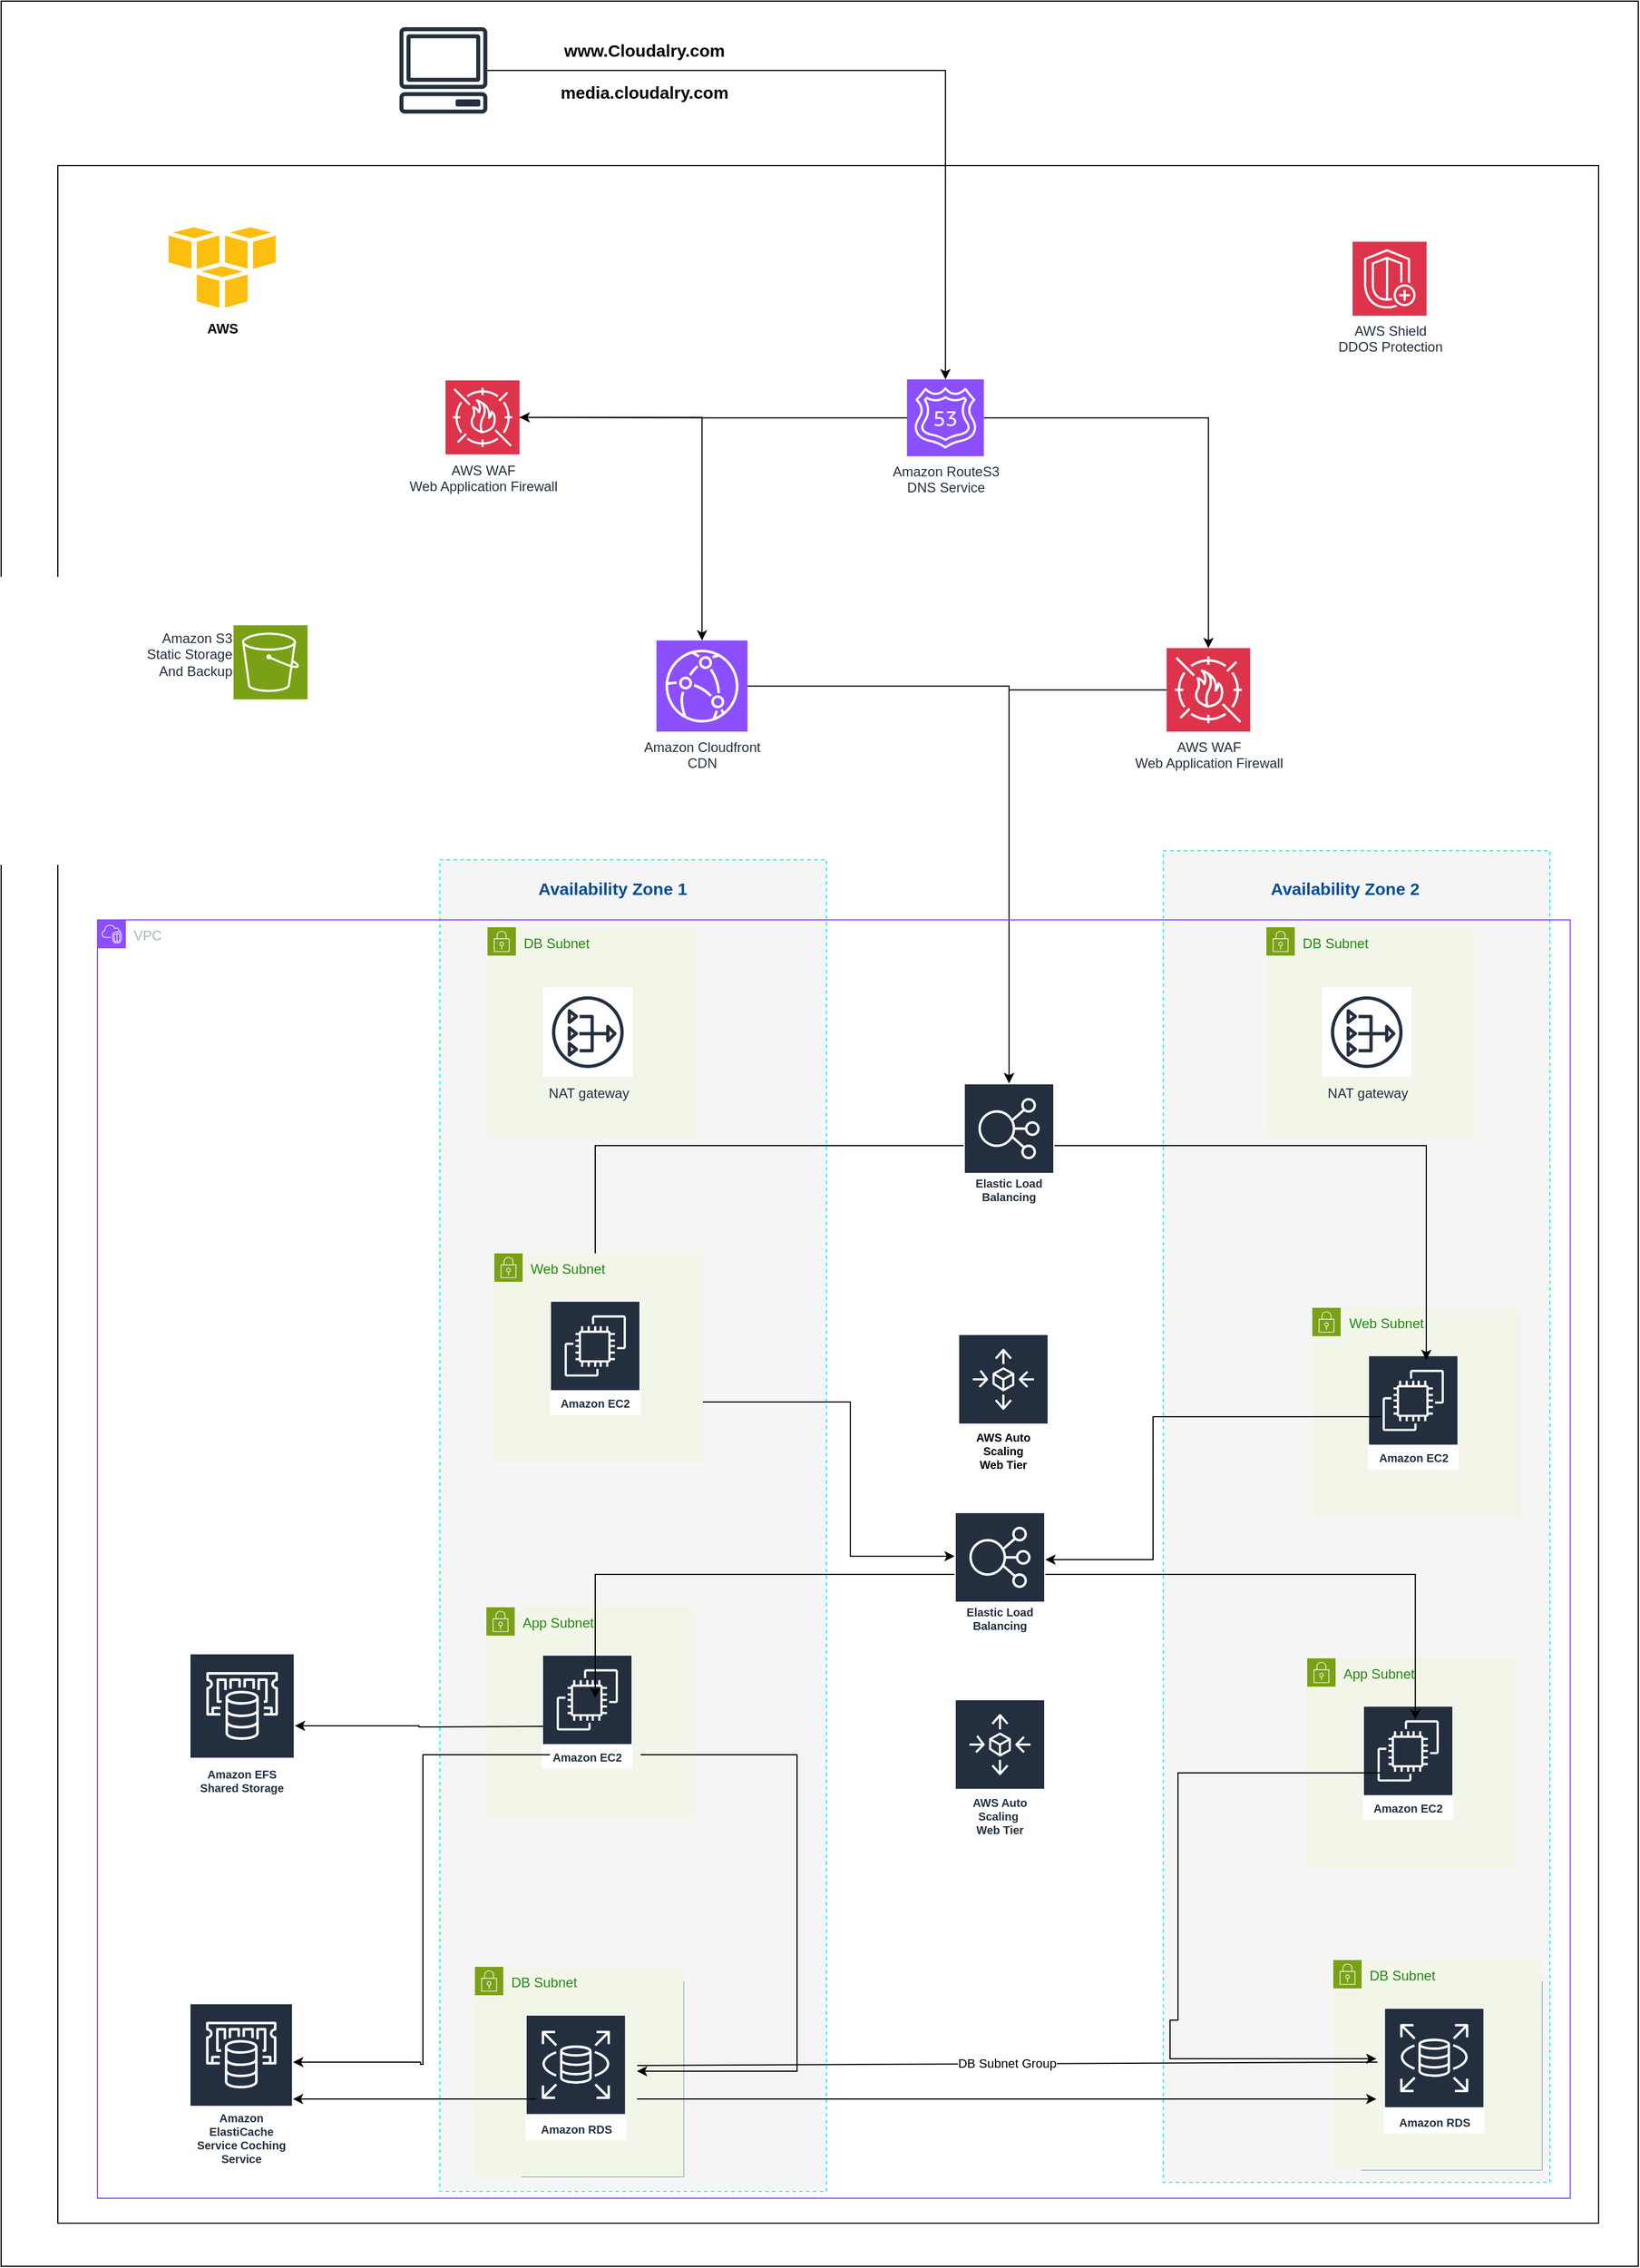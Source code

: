 <mxfile version="24.7.14">
  <diagram name="Trang-1" id="BCW86AvQRxxNYKVffXOL">
    <mxGraphModel dx="3179" dy="2857" grid="0" gridSize="10" guides="1" tooltips="1" connect="1" arrows="1" fold="1" page="1" pageScale="1" pageWidth="827" pageHeight="1169" math="0" shadow="0">
      <root>
        <mxCell id="0" />
        <mxCell id="1" parent="0" />
        <mxCell id="HA4qfqaHJR27PfEg_uMK-111" value="" style="rounded=0;whiteSpace=wrap;html=1;fillColor=#f5f5f5;fontColor=#333333;strokeColor=#00FFFF;dashed=1;" vertex="1" parent="1">
          <mxGeometry x="-83" width="341" height="1174" as="geometry" />
        </mxCell>
        <mxCell id="HA4qfqaHJR27PfEg_uMK-110" value="" style="rounded=0;whiteSpace=wrap;html=1;fillColor=#f5f5f5;fontColor=#333333;strokeColor=#00FFFF;dashed=1;" vertex="1" parent="1">
          <mxGeometry x="555" y="-8" width="341" height="1174" as="geometry" />
        </mxCell>
        <mxCell id="HA4qfqaHJR27PfEg_uMK-47" value="" style="group;fillColor=#dae8fc;strokeColor=none;" vertex="1" connectable="0" parent="1">
          <mxGeometry x="728" y="704" width="138" height="185" as="geometry" />
        </mxCell>
        <mxCell id="HA4qfqaHJR27PfEg_uMK-48" value="Amazon EC2" style="sketch=0;outlineConnect=0;fontColor=#232F3E;gradientColor=none;strokeColor=#ffffff;fillColor=#232F3E;dashed=0;verticalLabelPosition=middle;verticalAlign=bottom;align=center;html=1;whiteSpace=wrap;fontSize=10;fontStyle=1;spacing=3;shape=mxgraph.aws4.productIcon;prIcon=mxgraph.aws4.ec2;" vertex="1" parent="HA4qfqaHJR27PfEg_uMK-47">
          <mxGeometry x="19" y="51" width="80" height="100" as="geometry" />
        </mxCell>
        <mxCell id="HA4qfqaHJR27PfEg_uMK-49" value="&lt;b&gt;App Subnet&lt;/b&gt;" style="sketch=0;pointerEvents=1;shadow=0;dashed=0;html=1;strokeColor=none;labelPosition=right;verticalLabelPosition=middle;verticalAlign=middle;outlineConnect=0;align=left;shape=mxgraph.office.security.lock_protected;fillColor=#2072B8;" vertex="1" parent="HA4qfqaHJR27PfEg_uMK-47">
          <mxGeometry width="19" height="26" as="geometry" />
        </mxCell>
        <mxCell id="HA4qfqaHJR27PfEg_uMK-156" value="&lt;div&gt;&lt;div&gt;App Subnet&lt;/div&gt;&lt;/div&gt;&lt;div&gt;&lt;br&gt;&lt;/div&gt;" style="points=[[0,0],[0.25,0],[0.5,0],[0.75,0],[1,0],[1,0.25],[1,0.5],[1,0.75],[1,1],[0.75,1],[0.5,1],[0.25,1],[0,1],[0,0.75],[0,0.5],[0,0.25]];outlineConnect=0;gradientColor=none;html=1;whiteSpace=wrap;fontSize=12;fontStyle=0;container=1;pointerEvents=0;collapsible=0;recursiveResize=0;shape=mxgraph.aws4.group;grIcon=mxgraph.aws4.group_security_group;grStroke=0;strokeColor=#7AA116;fillColor=#F2F6E8;verticalAlign=top;align=left;spacingLeft=30;fontColor=#248814;dashed=0;" vertex="1" parent="HA4qfqaHJR27PfEg_uMK-47">
          <mxGeometry x="-46" width="184" height="185" as="geometry" />
        </mxCell>
        <mxCell id="HA4qfqaHJR27PfEg_uMK-157" value="" style="group;fillColor=none;strokeColor=none;" vertex="1" connectable="0" parent="HA4qfqaHJR27PfEg_uMK-156">
          <mxGeometry y="-22.0" width="99" height="152" as="geometry" />
        </mxCell>
        <mxCell id="HA4qfqaHJR27PfEg_uMK-158" value="Amazon EC2" style="sketch=0;outlineConnect=0;fontColor=#232F3E;gradientColor=none;strokeColor=#ffffff;fillColor=#232F3E;dashed=0;verticalLabelPosition=middle;verticalAlign=bottom;align=center;html=1;whiteSpace=wrap;fontSize=10;fontStyle=1;spacing=3;shape=mxgraph.aws4.productIcon;prIcon=mxgraph.aws4.ec2;" vertex="1" parent="HA4qfqaHJR27PfEg_uMK-157">
          <mxGeometry x="49" y="63.668" width="80" height="100.662" as="geometry" />
        </mxCell>
        <mxCell id="HA4qfqaHJR27PfEg_uMK-53" value="" style="group;fillColor=#dae8fc;strokeColor=none;" vertex="1" connectable="0" parent="1">
          <mxGeometry x="-5" y="688" width="147" height="156" as="geometry" />
        </mxCell>
        <mxCell id="HA4qfqaHJR27PfEg_uMK-54" value="Amazon EC2" style="sketch=0;outlineConnect=0;fontColor=#232F3E;gradientColor=none;strokeColor=#ffffff;fillColor=#232F3E;dashed=0;verticalLabelPosition=middle;verticalAlign=bottom;align=center;html=1;whiteSpace=wrap;fontSize=10;fontStyle=1;spacing=3;shape=mxgraph.aws4.productIcon;prIcon=mxgraph.aws4.ec2;" vertex="1" parent="HA4qfqaHJR27PfEg_uMK-53">
          <mxGeometry x="19" y="51" width="80" height="100" as="geometry" />
        </mxCell>
        <mxCell id="HA4qfqaHJR27PfEg_uMK-55" value="&lt;b&gt;App Subnet&lt;/b&gt;" style="sketch=0;pointerEvents=1;shadow=0;dashed=0;html=1;strokeColor=none;labelPosition=right;verticalLabelPosition=middle;verticalAlign=middle;outlineConnect=0;align=left;shape=mxgraph.office.security.lock_protected;fillColor=#2072B8;" vertex="1" parent="HA4qfqaHJR27PfEg_uMK-53">
          <mxGeometry width="19" height="26" as="geometry" />
        </mxCell>
        <mxCell id="HA4qfqaHJR27PfEg_uMK-138" value="&lt;div&gt;&lt;div&gt;App Subnet&lt;/div&gt;&lt;/div&gt;&lt;div&gt;&lt;br&gt;&lt;/div&gt;" style="points=[[0,0],[0.25,0],[0.5,0],[0.75,0],[1,0],[1,0.25],[1,0.5],[1,0.75],[1,1],[0.75,1],[0.5,1],[0.25,1],[0,1],[0,0.75],[0,0.5],[0,0.25]];outlineConnect=0;gradientColor=none;html=1;whiteSpace=wrap;fontSize=12;fontStyle=0;container=1;pointerEvents=0;collapsible=0;recursiveResize=0;shape=mxgraph.aws4.group;grIcon=mxgraph.aws4.group_security_group;grStroke=0;strokeColor=#7AA116;fillColor=#F2F6E8;verticalAlign=top;align=left;spacingLeft=30;fontColor=#248814;dashed=0;" vertex="1" parent="HA4qfqaHJR27PfEg_uMK-53">
          <mxGeometry x="-37" y="-29" width="184" height="185" as="geometry" />
        </mxCell>
        <mxCell id="HA4qfqaHJR27PfEg_uMK-139" value="" style="group;fillColor=none;strokeColor=none;" vertex="1" connectable="0" parent="HA4qfqaHJR27PfEg_uMK-138">
          <mxGeometry y="-22.0" width="99" height="152" as="geometry" />
        </mxCell>
        <mxCell id="HA4qfqaHJR27PfEg_uMK-140" value="Amazon EC2" style="sketch=0;outlineConnect=0;fontColor=#232F3E;gradientColor=none;strokeColor=#ffffff;fillColor=#232F3E;dashed=0;verticalLabelPosition=middle;verticalAlign=bottom;align=center;html=1;whiteSpace=wrap;fontSize=10;fontStyle=1;spacing=3;shape=mxgraph.aws4.productIcon;prIcon=mxgraph.aws4.ec2;" vertex="1" parent="HA4qfqaHJR27PfEg_uMK-139">
          <mxGeometry x="49" y="63.668" width="80" height="100.662" as="geometry" />
        </mxCell>
        <mxCell id="HA4qfqaHJR27PfEg_uMK-41" value="" style="group;fillColor=none;strokeColor=none;" vertex="1" connectable="0" parent="1">
          <mxGeometry x="728" y="390" width="142.5" height="189" as="geometry" />
        </mxCell>
        <mxCell id="HA4qfqaHJR27PfEg_uMK-42" value="Amazon EC2" style="sketch=0;outlineConnect=0;fontColor=#232F3E;gradientColor=none;strokeColor=#ffffff;fillColor=#232F3E;dashed=0;verticalLabelPosition=middle;verticalAlign=bottom;align=center;html=1;whiteSpace=wrap;fontSize=10;fontStyle=1;spacing=3;shape=mxgraph.aws4.productIcon;prIcon=mxgraph.aws4.ec2;" vertex="1" parent="HA4qfqaHJR27PfEg_uMK-41">
          <mxGeometry x="19" y="51" width="80" height="100" as="geometry" />
        </mxCell>
        <mxCell id="HA4qfqaHJR27PfEg_uMK-130" value="&lt;div&gt;Web Subnet&lt;div&gt;&lt;br&gt;&lt;/div&gt;&lt;/div&gt;" style="points=[[0,0],[0.25,0],[0.5,0],[0.75,0],[1,0],[1,0.25],[1,0.5],[1,0.75],[1,1],[0.75,1],[0.5,1],[0.25,1],[0,1],[0,0.75],[0,0.5],[0,0.25]];outlineConnect=0;gradientColor=none;html=1;whiteSpace=wrap;fontSize=12;fontStyle=0;container=1;pointerEvents=0;collapsible=0;recursiveResize=0;shape=mxgraph.aws4.group;grIcon=mxgraph.aws4.group_security_group;grStroke=0;strokeColor=#7AA116;fillColor=#F2F6E8;verticalAlign=top;align=left;spacingLeft=30;fontColor=#248814;dashed=0;" vertex="1" parent="HA4qfqaHJR27PfEg_uMK-41">
          <mxGeometry x="-41.5" y="5" width="184" height="184" as="geometry" />
        </mxCell>
        <mxCell id="HA4qfqaHJR27PfEg_uMK-131" value="" style="group;fillColor=none;strokeColor=none;" vertex="1" connectable="0" parent="HA4qfqaHJR27PfEg_uMK-130">
          <mxGeometry y="-22.0" width="99" height="152" as="geometry" />
        </mxCell>
        <mxCell id="HA4qfqaHJR27PfEg_uMK-132" value="Amazon EC2" style="sketch=0;outlineConnect=0;fontColor=#232F3E;gradientColor=none;strokeColor=#ffffff;fillColor=#232F3E;dashed=0;verticalLabelPosition=middle;verticalAlign=bottom;align=center;html=1;whiteSpace=wrap;fontSize=10;fontStyle=1;spacing=3;shape=mxgraph.aws4.productIcon;prIcon=mxgraph.aws4.ec2;" vertex="1" parent="HA4qfqaHJR27PfEg_uMK-131">
          <mxGeometry x="49" y="63.668" width="80" height="100.662" as="geometry" />
        </mxCell>
        <mxCell id="HA4qfqaHJR27PfEg_uMK-99" style="edgeStyle=orthogonalEdgeStyle;rounded=0;orthogonalLoop=1;jettySize=auto;html=1;" edge="1" parent="1" source="HA4qfqaHJR27PfEg_uMK-24" target="HA4qfqaHJR27PfEg_uMK-51">
          <mxGeometry relative="1" as="geometry">
            <mxPoint x="32.227" y="252" as="targetPoint" />
          </mxGeometry>
        </mxCell>
        <mxCell id="HA4qfqaHJR27PfEg_uMK-100" style="edgeStyle=orthogonalEdgeStyle;rounded=0;orthogonalLoop=1;jettySize=auto;html=1;" edge="1" parent="1" source="HA4qfqaHJR27PfEg_uMK-24" target="HA4qfqaHJR27PfEg_uMK-42">
          <mxGeometry relative="1" as="geometry">
            <mxPoint x="710.222" y="252" as="targetPoint" />
          </mxGeometry>
        </mxCell>
        <mxCell id="HA4qfqaHJR27PfEg_uMK-24" value="Elastic Load Balancing" style="sketch=0;outlineConnect=0;fontColor=#232F3E;gradientColor=none;strokeColor=#ffffff;fillColor=#232F3E;dashed=0;verticalLabelPosition=middle;verticalAlign=bottom;align=center;html=1;whiteSpace=wrap;fontSize=10;fontStyle=1;spacing=3;shape=mxgraph.aws4.productIcon;prIcon=mxgraph.aws4.elastic_load_balancing;" vertex="1" parent="1">
          <mxGeometry x="379" y="197" width="80" height="110" as="geometry" />
        </mxCell>
        <mxCell id="HA4qfqaHJR27PfEg_uMK-101" style="edgeStyle=orthogonalEdgeStyle;rounded=0;orthogonalLoop=1;jettySize=auto;html=1;" edge="1" parent="1" source="HA4qfqaHJR27PfEg_uMK-25" target="HA4qfqaHJR27PfEg_uMK-54">
          <mxGeometry relative="1" as="geometry">
            <mxPoint x="45.298" y="630" as="targetPoint" />
          </mxGeometry>
        </mxCell>
        <mxCell id="HA4qfqaHJR27PfEg_uMK-102" style="edgeStyle=orthogonalEdgeStyle;rounded=0;orthogonalLoop=1;jettySize=auto;html=1;entryX=0.379;entryY=0.03;entryDx=0;entryDy=0;entryPerimeter=0;" edge="1" parent="1" source="HA4qfqaHJR27PfEg_uMK-25" target="HA4qfqaHJR27PfEg_uMK-48">
          <mxGeometry relative="1" as="geometry">
            <mxPoint x="777.325" y="630" as="targetPoint" />
          </mxGeometry>
        </mxCell>
        <mxCell id="HA4qfqaHJR27PfEg_uMK-25" value="Elastic Load Balancing" style="sketch=0;outlineConnect=0;fontColor=#232F3E;gradientColor=none;strokeColor=#ffffff;fillColor=#232F3E;dashed=0;verticalLabelPosition=middle;verticalAlign=bottom;align=center;html=1;whiteSpace=wrap;fontSize=10;fontStyle=1;spacing=3;shape=mxgraph.aws4.productIcon;prIcon=mxgraph.aws4.elastic_load_balancing;" vertex="1" parent="1">
          <mxGeometry x="371" y="575" width="80" height="110" as="geometry" />
        </mxCell>
        <mxCell id="HA4qfqaHJR27PfEg_uMK-27" value="AWS Auto Scaling&lt;div&gt;Web Tier&lt;/div&gt;" style="sketch=0;outlineConnect=0;fontColor=default;gradientColor=none;strokeColor=#ffffff;fillColor=#232F3E;dashed=0;verticalLabelPosition=middle;verticalAlign=bottom;align=center;html=1;whiteSpace=wrap;fontSize=10;fontStyle=1;spacing=3;shape=mxgraph.aws4.productIcon;prIcon=mxgraph.aws4.autoscaling;labelBackgroundColor=none;" vertex="1" parent="1">
          <mxGeometry x="374" y="418" width="80" height="125" as="geometry" />
        </mxCell>
        <mxCell id="HA4qfqaHJR27PfEg_uMK-28" value="AWS Auto Scaling&amp;nbsp;&lt;br&gt;Web Tier" style="sketch=0;outlineConnect=0;fontColor=#232F3E;gradientColor=none;strokeColor=#ffffff;fillColor=#232F3E;dashed=0;verticalLabelPosition=middle;verticalAlign=bottom;align=center;html=1;whiteSpace=wrap;fontSize=10;fontStyle=1;spacing=3;shape=mxgraph.aws4.productIcon;prIcon=mxgraph.aws4.autoscaling;" vertex="1" parent="1">
          <mxGeometry x="371" y="740" width="80" height="125" as="geometry" />
        </mxCell>
        <mxCell id="HA4qfqaHJR27PfEg_uMK-57" value="" style="group;fillColor=#dae8fc;strokeColor=none;" vertex="1" connectable="0" parent="1">
          <mxGeometry y="98" width="96" height="118" as="geometry" />
        </mxCell>
        <mxCell id="HA4qfqaHJR27PfEg_uMK-35" value="NAT gateway" style="sketch=0;outlineConnect=0;fontColor=#232F3E;gradientColor=none;strokeColor=#232F3E;fillColor=#ffffff;dashed=0;verticalLabelPosition=bottom;verticalAlign=top;align=center;html=1;fontSize=12;fontStyle=0;aspect=fixed;shape=mxgraph.aws4.resourceIcon;resIcon=mxgraph.aws4.nat_gateway;" vertex="1" parent="HA4qfqaHJR27PfEg_uMK-57">
          <mxGeometry x="17" y="39" width="79" height="79" as="geometry" />
        </mxCell>
        <mxCell id="HA4qfqaHJR27PfEg_uMK-56" value="&lt;b&gt;Public Subnet&lt;/b&gt;" style="sketch=0;pointerEvents=1;shadow=0;dashed=0;html=1;strokeColor=none;labelPosition=right;verticalLabelPosition=middle;verticalAlign=middle;outlineConnect=0;align=left;shape=mxgraph.office.security.lock_protected;fillColor=#2072B8;" vertex="1" parent="HA4qfqaHJR27PfEg_uMK-57">
          <mxGeometry width="20.46" height="28" as="geometry" />
        </mxCell>
        <mxCell id="HA4qfqaHJR27PfEg_uMK-58" value="" style="group;fillColor=#dae8fc;strokeColor=none;" vertex="1" connectable="0" parent="1">
          <mxGeometry x="722" y="93" width="96" height="118" as="geometry" />
        </mxCell>
        <mxCell id="HA4qfqaHJR27PfEg_uMK-59" value="NAT gateway" style="sketch=0;outlineConnect=0;fontColor=#232F3E;gradientColor=none;strokeColor=#232F3E;fillColor=#ffffff;dashed=0;verticalLabelPosition=bottom;verticalAlign=top;align=center;html=1;fontSize=12;fontStyle=0;aspect=fixed;shape=mxgraph.aws4.resourceIcon;resIcon=mxgraph.aws4.nat_gateway;" vertex="1" parent="HA4qfqaHJR27PfEg_uMK-58">
          <mxGeometry x="17" y="39" width="79" height="79" as="geometry" />
        </mxCell>
        <mxCell id="HA4qfqaHJR27PfEg_uMK-60" value="&lt;b&gt;Public Subnet&lt;/b&gt;" style="sketch=0;pointerEvents=1;shadow=0;dashed=0;html=1;strokeColor=none;labelPosition=right;verticalLabelPosition=middle;verticalAlign=middle;outlineConnect=0;align=left;shape=mxgraph.office.security.lock_protected;fillColor=#2072B8;" vertex="1" parent="HA4qfqaHJR27PfEg_uMK-58">
          <mxGeometry width="20.46" height="28" as="geometry" />
        </mxCell>
        <mxCell id="HA4qfqaHJR27PfEg_uMK-65" value="" style="group;fillColor=#dae8fc;strokeColor=#6c8ebf;" vertex="1" connectable="0" parent="1">
          <mxGeometry x="-11" y="989" width="142.9" height="172" as="geometry" />
        </mxCell>
        <mxCell id="HA4qfqaHJR27PfEg_uMK-64" value="" style="group;fillColor=#dae8fc;strokeColor=#6c8ebf;" vertex="1" connectable="0" parent="HA4qfqaHJR27PfEg_uMK-65">
          <mxGeometry x="12" width="89.8" height="159" as="geometry" />
        </mxCell>
        <mxCell id="HA4qfqaHJR27PfEg_uMK-61" value="Amazon RDS" style="sketch=0;outlineConnect=0;fontColor=#232F3E;gradientColor=none;strokeColor=#ffffff;fillColor=#232F3E;dashed=0;verticalLabelPosition=middle;verticalAlign=bottom;align=center;html=1;whiteSpace=wrap;fontSize=10;fontStyle=1;spacing=3;shape=mxgraph.aws4.productIcon;prIcon=mxgraph.aws4.rds;" vertex="1" parent="HA4qfqaHJR27PfEg_uMK-64">
          <mxGeometry x="1" y="48" width="88.8" height="111" as="geometry" />
        </mxCell>
        <mxCell id="HA4qfqaHJR27PfEg_uMK-63" value="&lt;b&gt;DB Subnet&lt;/b&gt;" style="sketch=0;pointerEvents=1;shadow=0;dashed=0;html=1;strokeColor=none;labelPosition=right;verticalLabelPosition=middle;verticalAlign=middle;outlineConnect=0;align=left;shape=mxgraph.office.security.lock_protected;fillColor=#2072B8;" vertex="1" parent="HA4qfqaHJR27PfEg_uMK-65">
          <mxGeometry width="21.19" height="29" as="geometry" />
        </mxCell>
        <mxCell id="HA4qfqaHJR27PfEg_uMK-162" value="&lt;div&gt;&lt;div&gt;DB Subnet&lt;/div&gt;&lt;/div&gt;&lt;div&gt;&lt;br&gt;&lt;/div&gt;" style="points=[[0,0],[0.25,0],[0.5,0],[0.75,0],[1,0],[1,0.25],[1,0.5],[1,0.75],[1,1],[0.75,1],[0.5,1],[0.25,1],[0,1],[0,0.75],[0,0.5],[0,0.25]];outlineConnect=0;gradientColor=none;html=1;whiteSpace=wrap;fontSize=12;fontStyle=0;container=1;pointerEvents=0;collapsible=0;recursiveResize=0;shape=mxgraph.aws4.group;grIcon=mxgraph.aws4.group_security_group;grStroke=0;strokeColor=#7AA116;fillColor=#F2F6E8;verticalAlign=top;align=left;spacingLeft=30;fontColor=#248814;dashed=0;" vertex="1" parent="HA4qfqaHJR27PfEg_uMK-65">
          <mxGeometry x="-41.1" y="-13" width="184" height="185" as="geometry" />
        </mxCell>
        <mxCell id="HA4qfqaHJR27PfEg_uMK-163" value="" style="group;fillColor=none;strokeColor=none;" vertex="1" connectable="0" parent="HA4qfqaHJR27PfEg_uMK-162">
          <mxGeometry y="-22.0" width="133.4" height="175" as="geometry" />
        </mxCell>
        <mxCell id="HA4qfqaHJR27PfEg_uMK-164" value="Amazon EC2" style="sketch=0;outlineConnect=0;fontColor=#232F3E;gradientColor=none;strokeColor=#ffffff;fillColor=#232F3E;dashed=0;verticalLabelPosition=middle;verticalAlign=bottom;align=center;html=1;whiteSpace=wrap;fontSize=10;fontStyle=1;spacing=3;shape=mxgraph.aws4.productIcon;prIcon=mxgraph.aws4.ec2;" vertex="1" parent="HA4qfqaHJR27PfEg_uMK-163">
          <mxGeometry x="49" y="63.668" width="80" height="100.662" as="geometry" />
        </mxCell>
        <mxCell id="HA4qfqaHJR27PfEg_uMK-165" value="Amazon RDS" style="sketch=0;outlineConnect=0;fontColor=#232F3E;gradientColor=none;strokeColor=#ffffff;fillColor=#232F3E;dashed=0;verticalLabelPosition=middle;verticalAlign=bottom;align=center;html=1;whiteSpace=wrap;fontSize=10;fontStyle=1;spacing=3;shape=mxgraph.aws4.productIcon;prIcon=mxgraph.aws4.rds;" vertex="1" parent="HA4qfqaHJR27PfEg_uMK-163">
          <mxGeometry x="44.6" y="64" width="88.8" height="111" as="geometry" />
        </mxCell>
        <mxCell id="HA4qfqaHJR27PfEg_uMK-66" value="" style="group;fillColor=#dae8fc;strokeColor=#6c8ebf;" vertex="1" connectable="0" parent="1">
          <mxGeometry x="730" y="989" width="159" height="166" as="geometry" />
        </mxCell>
        <mxCell id="HA4qfqaHJR27PfEg_uMK-67" value="" style="group;fillColor=#dae8fc;strokeColor=#6c8ebf;" vertex="1" connectable="0" parent="HA4qfqaHJR27PfEg_uMK-66">
          <mxGeometry x="12" width="147" height="166" as="geometry" />
        </mxCell>
        <mxCell id="HA4qfqaHJR27PfEg_uMK-68" value="Amazon RDS" style="sketch=0;outlineConnect=0;fontColor=#232F3E;gradientColor=none;strokeColor=#ffffff;fillColor=#232F3E;dashed=0;verticalLabelPosition=middle;verticalAlign=bottom;align=center;html=1;whiteSpace=wrap;fontSize=10;fontStyle=1;spacing=3;shape=mxgraph.aws4.productIcon;prIcon=mxgraph.aws4.rds;" vertex="1" parent="HA4qfqaHJR27PfEg_uMK-67">
          <mxGeometry x="1" y="48" width="88.8" height="111" as="geometry" />
        </mxCell>
        <mxCell id="HA4qfqaHJR27PfEg_uMK-186" value="&lt;div&gt;&lt;div&gt;DB Subnet&lt;/div&gt;&lt;/div&gt;&lt;div&gt;&lt;br&gt;&lt;/div&gt;" style="points=[[0,0],[0.25,0],[0.5,0],[0.75,0],[1,0],[1,0.25],[1,0.5],[1,0.75],[1,1],[0.75,1],[0.5,1],[0.25,1],[0,1],[0,0.75],[0,0.5],[0,0.25]];outlineConnect=0;gradientColor=none;html=1;whiteSpace=wrap;fontSize=12;fontStyle=0;container=1;pointerEvents=0;collapsible=0;recursiveResize=0;shape=mxgraph.aws4.group;grIcon=mxgraph.aws4.group_security_group;grStroke=0;strokeColor=#7AA116;fillColor=#F2F6E8;verticalAlign=top;align=left;spacingLeft=30;fontColor=#248814;dashed=0;" vertex="1" parent="HA4qfqaHJR27PfEg_uMK-67">
          <mxGeometry x="-37" y="-19" width="184" height="185" as="geometry" />
        </mxCell>
        <mxCell id="HA4qfqaHJR27PfEg_uMK-187" value="" style="group;fillColor=none;strokeColor=none;" vertex="1" connectable="0" parent="HA4qfqaHJR27PfEg_uMK-186">
          <mxGeometry y="-22.0" width="133.4" height="175" as="geometry" />
        </mxCell>
        <mxCell id="HA4qfqaHJR27PfEg_uMK-188" value="Amazon EC2" style="sketch=0;outlineConnect=0;fontColor=#232F3E;gradientColor=none;strokeColor=#ffffff;fillColor=#232F3E;dashed=0;verticalLabelPosition=middle;verticalAlign=bottom;align=center;html=1;whiteSpace=wrap;fontSize=10;fontStyle=1;spacing=3;shape=mxgraph.aws4.productIcon;prIcon=mxgraph.aws4.ec2;" vertex="1" parent="HA4qfqaHJR27PfEg_uMK-187">
          <mxGeometry x="49" y="63.668" width="80" height="100.662" as="geometry" />
        </mxCell>
        <mxCell id="HA4qfqaHJR27PfEg_uMK-189" value="Amazon RDS" style="sketch=0;outlineConnect=0;fontColor=#232F3E;gradientColor=none;strokeColor=#ffffff;fillColor=#232F3E;dashed=0;verticalLabelPosition=middle;verticalAlign=bottom;align=center;html=1;whiteSpace=wrap;fontSize=10;fontStyle=1;spacing=3;shape=mxgraph.aws4.productIcon;prIcon=mxgraph.aws4.rds;" vertex="1" parent="HA4qfqaHJR27PfEg_uMK-187">
          <mxGeometry x="44.6" y="64" width="88.8" height="111" as="geometry" />
        </mxCell>
        <mxCell id="HA4qfqaHJR27PfEg_uMK-71" value="Amazon EFS Shared Storage" style="sketch=0;outlineConnect=0;fontColor=#232F3E;gradientColor=none;strokeColor=#ffffff;fillColor=#232F3E;dashed=0;verticalLabelPosition=middle;verticalAlign=bottom;align=center;html=1;whiteSpace=wrap;fontSize=10;fontStyle=1;spacing=3;shape=mxgraph.aws4.productIcon;prIcon=mxgraph.aws4.elasticache;" vertex="1" parent="1">
          <mxGeometry x="-304" y="699.5" width="93.1" height="128" as="geometry" />
        </mxCell>
        <mxCell id="HA4qfqaHJR27PfEg_uMK-72" value="Amazon ElastiCache Service Coching Service" style="sketch=0;outlineConnect=0;fontColor=#232F3E;gradientColor=none;strokeColor=#ffffff;fillColor=#232F3E;dashed=0;verticalLabelPosition=middle;verticalAlign=bottom;align=center;html=1;whiteSpace=wrap;fontSize=10;fontStyle=1;spacing=3;shape=mxgraph.aws4.productIcon;prIcon=mxgraph.aws4.elasticache;" vertex="1" parent="1">
          <mxGeometry x="-304" y="1008" width="91.54" height="147" as="geometry" />
        </mxCell>
        <mxCell id="HA4qfqaHJR27PfEg_uMK-103" style="edgeStyle=orthogonalEdgeStyle;rounded=0;orthogonalLoop=1;jettySize=auto;html=1;" edge="1" parent="1" source="HA4qfqaHJR27PfEg_uMK-73" target="HA4qfqaHJR27PfEg_uMK-24">
          <mxGeometry relative="1" as="geometry">
            <mxPoint x="399.983" y="-369" as="targetPoint" />
          </mxGeometry>
        </mxCell>
        <mxCell id="HA4qfqaHJR27PfEg_uMK-104" style="edgeStyle=orthogonalEdgeStyle;rounded=0;orthogonalLoop=1;jettySize=auto;html=1;" edge="1" parent="1" source="HA4qfqaHJR27PfEg_uMK-74" target="HA4qfqaHJR27PfEg_uMK-24">
          <mxGeometry relative="1" as="geometry">
            <mxPoint x="399.983" y="-373" as="targetPoint" />
          </mxGeometry>
        </mxCell>
        <mxCell id="HA4qfqaHJR27PfEg_uMK-83" style="edgeStyle=orthogonalEdgeStyle;rounded=0;orthogonalLoop=1;jettySize=auto;html=1;" edge="1" parent="1" source="HA4qfqaHJR27PfEg_uMK-61" target="HA4qfqaHJR27PfEg_uMK-68">
          <mxGeometry relative="1" as="geometry" />
        </mxCell>
        <mxCell id="HA4qfqaHJR27PfEg_uMK-84" style="edgeStyle=orthogonalEdgeStyle;rounded=0;orthogonalLoop=1;jettySize=auto;html=1;entryX=0.998;entryY=0.575;entryDx=0;entryDy=0;entryPerimeter=0;" edge="1" parent="1" source="HA4qfqaHJR27PfEg_uMK-61" target="HA4qfqaHJR27PfEg_uMK-72">
          <mxGeometry relative="1" as="geometry" />
        </mxCell>
        <mxCell id="HA4qfqaHJR27PfEg_uMK-85" style="edgeStyle=orthogonalEdgeStyle;rounded=0;orthogonalLoop=1;jettySize=auto;html=1;" edge="1" parent="1" source="HA4qfqaHJR27PfEg_uMK-54" target="HA4qfqaHJR27PfEg_uMK-61">
          <mxGeometry relative="1" as="geometry">
            <mxPoint x="92" y="1068" as="targetPoint" />
            <Array as="points">
              <mxPoint x="232" y="789" />
              <mxPoint x="232" y="1068" />
            </Array>
          </mxGeometry>
        </mxCell>
        <mxCell id="HA4qfqaHJR27PfEg_uMK-87" style="edgeStyle=orthogonalEdgeStyle;rounded=0;orthogonalLoop=1;jettySize=auto;html=1;" edge="1" parent="1" source="HA4qfqaHJR27PfEg_uMK-48" target="HA4qfqaHJR27PfEg_uMK-68">
          <mxGeometry relative="1" as="geometry">
            <mxPoint x="574" y="1057" as="targetPoint" />
            <Array as="points">
              <mxPoint x="568" y="805" />
              <mxPoint x="568" y="1023" />
              <mxPoint x="561" y="1023" />
              <mxPoint x="561" y="1057" />
            </Array>
          </mxGeometry>
        </mxCell>
        <mxCell id="HA4qfqaHJR27PfEg_uMK-93" value="DB Subnet Group" style="endArrow=none;html=1;rounded=0;entryX=0.011;entryY=0.207;entryDx=0;entryDy=0;entryPerimeter=0;exitX=1.002;exitY=0.234;exitDx=0;exitDy=0;exitPerimeter=0;" edge="1" parent="1" source="HA4qfqaHJR27PfEg_uMK-61" target="HA4qfqaHJR27PfEg_uMK-68">
          <mxGeometry width="50" height="50" relative="1" as="geometry">
            <mxPoint x="96" y="1039" as="sourcePoint" />
            <mxPoint x="416" y="701" as="targetPoint" />
          </mxGeometry>
        </mxCell>
        <mxCell id="HA4qfqaHJR27PfEg_uMK-94" style="edgeStyle=orthogonalEdgeStyle;rounded=0;orthogonalLoop=1;jettySize=auto;html=1;" edge="1" parent="1" target="HA4qfqaHJR27PfEg_uMK-71">
          <mxGeometry relative="1" as="geometry">
            <mxPoint x="8" y="764" as="sourcePoint" />
          </mxGeometry>
        </mxCell>
        <mxCell id="HA4qfqaHJR27PfEg_uMK-95" style="edgeStyle=orthogonalEdgeStyle;rounded=0;orthogonalLoop=1;jettySize=auto;html=1;" edge="1" parent="1" source="HA4qfqaHJR27PfEg_uMK-54" target="HA4qfqaHJR27PfEg_uMK-72">
          <mxGeometry relative="1" as="geometry">
            <mxPoint x="-98" y="1060" as="targetPoint" />
            <Array as="points">
              <mxPoint x="-98" y="789" />
              <mxPoint x="-98" y="1062" />
              <mxPoint x="-100" y="1062" />
              <mxPoint x="-100" y="1060" />
            </Array>
          </mxGeometry>
        </mxCell>
        <mxCell id="HA4qfqaHJR27PfEg_uMK-96" style="edgeStyle=orthogonalEdgeStyle;rounded=0;orthogonalLoop=1;jettySize=auto;html=1;" edge="1" parent="1" source="HA4qfqaHJR27PfEg_uMK-51" target="HA4qfqaHJR27PfEg_uMK-25">
          <mxGeometry relative="1" as="geometry">
            <mxPoint x="279" y="616" as="targetPoint" />
            <Array as="points">
              <mxPoint x="279" y="478" />
              <mxPoint x="279" y="614" />
            </Array>
          </mxGeometry>
        </mxCell>
        <mxCell id="HA4qfqaHJR27PfEg_uMK-97" style="edgeStyle=orthogonalEdgeStyle;rounded=0;orthogonalLoop=1;jettySize=auto;html=1;" edge="1" parent="1" source="HA4qfqaHJR27PfEg_uMK-42" target="HA4qfqaHJR27PfEg_uMK-25">
          <mxGeometry relative="1" as="geometry">
            <mxPoint x="548" y="628" as="targetPoint" />
            <Array as="points">
              <mxPoint x="546" y="491" />
              <mxPoint x="546" y="617" />
            </Array>
          </mxGeometry>
        </mxCell>
        <mxCell id="HA4qfqaHJR27PfEg_uMK-112" value="&lt;b&gt;&lt;font style=&quot;font-size: 15px;&quot; color=&quot;#004c99&quot;&gt;Availability Zone 1&lt;/font&gt;&lt;/b&gt;" style="text;html=1;align=center;verticalAlign=middle;resizable=0;points=[];autosize=1;strokeColor=none;fillColor=none;" vertex="1" parent="1">
          <mxGeometry x="-6" y="10" width="149" height="30" as="geometry" />
        </mxCell>
        <mxCell id="HA4qfqaHJR27PfEg_uMK-113" value="&lt;b&gt;&lt;font style=&quot;font-size: 15px;&quot; color=&quot;#004c99&quot;&gt;Availability Zone 2&lt;/font&gt;&lt;/b&gt;" style="text;html=1;align=center;verticalAlign=middle;resizable=0;points=[];autosize=1;strokeColor=none;fillColor=none;" vertex="1" parent="1">
          <mxGeometry x="640" y="10" width="149" height="30" as="geometry" />
        </mxCell>
        <mxCell id="HA4qfqaHJR27PfEg_uMK-117" value="VPC" style="points=[[0,0],[0.25,0],[0.5,0],[0.75,0],[1,0],[1,0.25],[1,0.5],[1,0.75],[1,1],[0.75,1],[0.5,1],[0.25,1],[0,1],[0,0.75],[0,0.5],[0,0.25]];outlineConnect=0;gradientColor=none;html=1;whiteSpace=wrap;fontSize=12;fontStyle=0;container=1;pointerEvents=0;collapsible=0;recursiveResize=0;shape=mxgraph.aws4.group;grIcon=mxgraph.aws4.group_vpc2;strokeColor=#8C4FFF;fillColor=none;verticalAlign=top;align=left;spacingLeft=30;fontColor=#AAB7B8;dashed=0;" vertex="1" parent="1">
          <mxGeometry x="-385" y="53" width="1299" height="1127" as="geometry" />
        </mxCell>
        <mxCell id="HA4qfqaHJR27PfEg_uMK-120" value="&lt;div&gt;Web Subnet&lt;div&gt;&lt;br&gt;&lt;/div&gt;&lt;/div&gt;" style="points=[[0,0],[0.25,0],[0.5,0],[0.75,0],[1,0],[1,0.25],[1,0.5],[1,0.75],[1,1],[0.75,1],[0.5,1],[0.25,1],[0,1],[0,0.75],[0,0.5],[0,0.25]];outlineConnect=0;gradientColor=none;html=1;whiteSpace=wrap;fontSize=12;fontStyle=0;container=1;pointerEvents=0;collapsible=0;recursiveResize=0;shape=mxgraph.aws4.group;grIcon=mxgraph.aws4.group_security_group;grStroke=0;strokeColor=#7AA116;fillColor=#F2F6E8;verticalAlign=top;align=left;spacingLeft=30;fontColor=#248814;dashed=0;" vertex="1" parent="HA4qfqaHJR27PfEg_uMK-117">
          <mxGeometry x="350" y="294" width="184" height="184" as="geometry" />
        </mxCell>
        <mxCell id="HA4qfqaHJR27PfEg_uMK-50" value="" style="group;fillColor=none;strokeColor=none;" vertex="1" connectable="0" parent="HA4qfqaHJR27PfEg_uMK-120">
          <mxGeometry y="-22.0" width="99" height="152" as="geometry" />
        </mxCell>
        <mxCell id="HA4qfqaHJR27PfEg_uMK-51" value="Amazon EC2" style="sketch=0;outlineConnect=0;fontColor=#232F3E;gradientColor=none;strokeColor=#ffffff;fillColor=#232F3E;dashed=0;verticalLabelPosition=middle;verticalAlign=bottom;align=center;html=1;whiteSpace=wrap;fontSize=10;fontStyle=1;spacing=3;shape=mxgraph.aws4.productIcon;prIcon=mxgraph.aws4.ec2;" vertex="1" parent="HA4qfqaHJR27PfEg_uMK-50">
          <mxGeometry x="49" y="63.668" width="80" height="100.662" as="geometry" />
        </mxCell>
        <mxCell id="HA4qfqaHJR27PfEg_uMK-194" value="" style="group;fillColor=#dae8fc;strokeColor=none;" vertex="1" connectable="0" parent="1">
          <mxGeometry y="98" width="96" height="118" as="geometry" />
        </mxCell>
        <mxCell id="HA4qfqaHJR27PfEg_uMK-195" value="NAT gateway" style="sketch=0;outlineConnect=0;fontColor=#232F3E;gradientColor=none;strokeColor=#232F3E;fillColor=#ffffff;dashed=0;verticalLabelPosition=bottom;verticalAlign=top;align=center;html=1;fontSize=12;fontStyle=0;aspect=fixed;shape=mxgraph.aws4.resourceIcon;resIcon=mxgraph.aws4.nat_gateway;" vertex="1" parent="HA4qfqaHJR27PfEg_uMK-194">
          <mxGeometry x="17" y="39" width="79" height="79" as="geometry" />
        </mxCell>
        <mxCell id="HA4qfqaHJR27PfEg_uMK-196" value="&lt;b&gt;Public Subnet&lt;/b&gt;" style="sketch=0;pointerEvents=1;shadow=0;dashed=0;html=1;strokeColor=none;labelPosition=right;verticalLabelPosition=middle;verticalAlign=middle;outlineConnect=0;align=left;shape=mxgraph.office.security.lock_protected;fillColor=#2072B8;" vertex="1" parent="HA4qfqaHJR27PfEg_uMK-194">
          <mxGeometry width="20.46" height="28" as="geometry" />
        </mxCell>
        <mxCell id="HA4qfqaHJR27PfEg_uMK-190" value="&lt;div&gt;&lt;div&gt;DB Subnet&lt;/div&gt;&lt;/div&gt;&lt;div&gt;&lt;br&gt;&lt;/div&gt;" style="points=[[0,0],[0.25,0],[0.5,0],[0.75,0],[1,0],[1,0.25],[1,0.5],[1,0.75],[1,1],[0.75,1],[0.5,1],[0.25,1],[0,1],[0,0.75],[0,0.5],[0,0.25]];outlineConnect=0;gradientColor=none;html=1;whiteSpace=wrap;fontSize=12;fontStyle=0;container=1;pointerEvents=0;collapsible=0;recursiveResize=0;shape=mxgraph.aws4.group;grIcon=mxgraph.aws4.group_security_group;grStroke=0;strokeColor=#7AA116;fillColor=#F2F6E8;verticalAlign=top;align=left;spacingLeft=30;fontColor=#248814;dashed=0;" vertex="1" parent="1">
          <mxGeometry x="-41" y="59.5" width="184" height="185" as="geometry" />
        </mxCell>
        <mxCell id="HA4qfqaHJR27PfEg_uMK-200" value="NAT gateway" style="sketch=0;outlineConnect=0;fontColor=#232F3E;gradientColor=none;strokeColor=#232F3E;fillColor=#ffffff;dashed=0;verticalLabelPosition=bottom;verticalAlign=top;align=center;html=1;fontSize=12;fontStyle=0;aspect=fixed;shape=mxgraph.aws4.resourceIcon;resIcon=mxgraph.aws4.nat_gateway;" vertex="1" parent="HA4qfqaHJR27PfEg_uMK-190">
          <mxGeometry x="49" y="53" width="79" height="79" as="geometry" />
        </mxCell>
        <mxCell id="HA4qfqaHJR27PfEg_uMK-203" value="&lt;div&gt;&lt;div&gt;DB Subnet&lt;/div&gt;&lt;/div&gt;&lt;div&gt;&lt;br&gt;&lt;/div&gt;" style="points=[[0,0],[0.25,0],[0.5,0],[0.75,0],[1,0],[1,0.25],[1,0.5],[1,0.75],[1,1],[0.75,1],[0.5,1],[0.25,1],[0,1],[0,0.75],[0,0.5],[0,0.25]];outlineConnect=0;gradientColor=none;html=1;whiteSpace=wrap;fontSize=12;fontStyle=0;container=1;pointerEvents=0;collapsible=0;recursiveResize=0;shape=mxgraph.aws4.group;grIcon=mxgraph.aws4.group_security_group;grStroke=0;strokeColor=#7AA116;fillColor=#F2F6E8;verticalAlign=top;align=left;spacingLeft=30;fontColor=#248814;dashed=0;" vertex="1" parent="1">
          <mxGeometry x="646" y="59.5" width="184" height="185" as="geometry" />
        </mxCell>
        <mxCell id="HA4qfqaHJR27PfEg_uMK-204" value="NAT gateway" style="sketch=0;outlineConnect=0;fontColor=#232F3E;gradientColor=none;strokeColor=#232F3E;fillColor=#ffffff;dashed=0;verticalLabelPosition=bottom;verticalAlign=top;align=center;html=1;fontSize=12;fontStyle=0;aspect=fixed;shape=mxgraph.aws4.resourceIcon;resIcon=mxgraph.aws4.nat_gateway;" vertex="1" parent="HA4qfqaHJR27PfEg_uMK-203">
          <mxGeometry x="49" y="53" width="79" height="79" as="geometry" />
        </mxCell>
        <mxCell id="HA4qfqaHJR27PfEg_uMK-205" value="" style="rounded=0;whiteSpace=wrap;html=1;fillColor=none;" vertex="1" parent="1">
          <mxGeometry x="-420" y="-612" width="1359" height="1814" as="geometry" />
        </mxCell>
        <mxCell id="HA4qfqaHJR27PfEg_uMK-210" value="" style="rounded=0;whiteSpace=wrap;html=1;fillColor=none;" vertex="1" parent="1">
          <mxGeometry x="-470" y="-757" width="1444" height="1997" as="geometry" />
        </mxCell>
        <mxCell id="HA4qfqaHJR27PfEg_uMK-213" value="" style="group" vertex="1" connectable="0" parent="1">
          <mxGeometry x="-327" y="-734" width="1127" height="621" as="geometry" />
        </mxCell>
        <mxCell id="HA4qfqaHJR27PfEg_uMK-73" value="AWS WAF&lt;br&gt;Web Application Firewall" style="sketch=0;points=[[0,0,0],[0.25,0,0],[0.5,0,0],[0.75,0,0],[1,0,0],[0,1,0],[0.25,1,0],[0.5,1,0],[0.75,1,0],[1,1,0],[0,0.25,0],[0,0.5,0],[0,0.75,0],[1,0.25,0],[1,0.5,0],[1,0.75,0]];outlineConnect=0;fontColor=#232F3E;fillColor=#DD344C;strokeColor=#ffffff;dashed=0;verticalLabelPosition=bottom;verticalAlign=top;align=center;html=1;fontSize=12;fontStyle=0;aspect=fixed;shape=mxgraph.aws4.resourceIcon;resIcon=mxgraph.aws4.waf;" vertex="1" parent="HA4qfqaHJR27PfEg_uMK-213">
          <mxGeometry x="885" y="547.35" width="73.65" height="73.65" as="geometry" />
        </mxCell>
        <mxCell id="HA4qfqaHJR27PfEg_uMK-74" value="Amazon Cloudfront&lt;br&gt;CDN" style="sketch=0;points=[[0,0,0],[0.25,0,0],[0.5,0,0],[0.75,0,0],[1,0,0],[0,1,0],[0.25,1,0],[0.5,1,0],[0.75,1,0],[1,1,0],[0,0.25,0],[0,0.5,0],[0,0.75,0],[1,0.25,0],[1,0.5,0],[1,0.75,0]];outlineConnect=0;fontColor=#232F3E;fillColor=#8C4FFF;strokeColor=#ffffff;dashed=0;verticalLabelPosition=bottom;verticalAlign=top;align=center;html=1;fontSize=12;fontStyle=0;aspect=fixed;shape=mxgraph.aws4.resourceIcon;resIcon=mxgraph.aws4.cloudfront;" vertex="1" parent="HA4qfqaHJR27PfEg_uMK-213">
          <mxGeometry x="435" y="540.655" width="80.345" height="80.345" as="geometry" />
        </mxCell>
        <mxCell id="HA4qfqaHJR27PfEg_uMK-105" style="edgeStyle=orthogonalEdgeStyle;rounded=0;orthogonalLoop=1;jettySize=auto;html=1;" edge="1" parent="HA4qfqaHJR27PfEg_uMK-213" source="HA4qfqaHJR27PfEg_uMK-76" target="HA4qfqaHJR27PfEg_uMK-73">
          <mxGeometry relative="1" as="geometry">
            <mxPoint x="931.776" y="344.396" as="targetPoint" />
          </mxGeometry>
        </mxCell>
        <mxCell id="HA4qfqaHJR27PfEg_uMK-76" value="Amazon RouteS3&lt;br&gt;DNS Service&lt;div&gt;&lt;br&gt;&lt;/div&gt;" style="sketch=0;points=[[0,0,0],[0.25,0,0],[0.5,0,0],[0.75,0,0],[1,0,0],[0,1,0],[0.25,1,0],[0.5,1,0],[0.75,1,0],[1,1,0],[0,0.25,0],[0,0.5,0],[0,0.75,0],[1,0.25,0],[1,0.5,0],[1,0.75,0]];outlineConnect=0;fontColor=#232F3E;fillColor=#8C4FFF;strokeColor=#ffffff;dashed=0;verticalLabelPosition=bottom;verticalAlign=top;align=center;html=1;fontSize=12;fontStyle=0;aspect=fixed;shape=mxgraph.aws4.resourceIcon;resIcon=mxgraph.aws4.route_53;" vertex="1" parent="HA4qfqaHJR27PfEg_uMK-213">
          <mxGeometry x="656" y="310.5" width="67.791" height="67.791" as="geometry" />
        </mxCell>
        <mxCell id="HA4qfqaHJR27PfEg_uMK-108" style="edgeStyle=orthogonalEdgeStyle;rounded=0;orthogonalLoop=1;jettySize=auto;html=1;entryX=0.5;entryY=0;entryDx=0;entryDy=0;entryPerimeter=0;" edge="1" parent="HA4qfqaHJR27PfEg_uMK-213" source="HA4qfqaHJR27PfEg_uMK-77" target="HA4qfqaHJR27PfEg_uMK-74">
          <mxGeometry relative="1" as="geometry">
            <mxPoint x="485.588" y="343.977" as="targetPoint" />
          </mxGeometry>
        </mxCell>
        <mxCell id="HA4qfqaHJR27PfEg_uMK-77" value="AWS WAF&lt;br&gt;Web Application Firewall&lt;div&gt;&lt;br&gt;&lt;/div&gt;" style="sketch=0;points=[[0,0,0],[0.25,0,0],[0.5,0,0],[0.75,0,0],[1,0,0],[0,1,0],[0.25,1,0],[0.5,1,0],[0.75,1,0],[1,1,0],[0,0.25,0],[0,0.5,0],[0,0.75,0],[1,0.25,0],[1,0.5,0],[1,0.75,0]];outlineConnect=0;fontColor=#232F3E;fillColor=#DD344C;strokeColor=#ffffff;dashed=0;verticalLabelPosition=bottom;verticalAlign=top;align=center;html=1;fontSize=12;fontStyle=0;aspect=fixed;shape=mxgraph.aws4.resourceIcon;resIcon=mxgraph.aws4.waf;" vertex="1" parent="HA4qfqaHJR27PfEg_uMK-213">
          <mxGeometry x="249" y="311.337" width="65.28" height="65.28" as="geometry" />
        </mxCell>
        <mxCell id="HA4qfqaHJR27PfEg_uMK-78" value="Amazon S3&lt;br&gt;Static Storage&lt;br&gt;And Backup&lt;div&gt;&lt;br&gt;&lt;/div&gt;" style="sketch=0;points=[[0,0,0],[0.25,0,0],[0.5,0,0],[0.75,0,0],[1,0,0],[0,1,0],[0.25,1,0],[0.5,1,0],[0.75,1,0],[1,1,0],[0,0.25,0],[0,0.5,0],[0,0.75,0],[1,0.25,0],[1,0.5,0],[1,0.75,0]];outlineConnect=0;fontColor=#232F3E;fillColor=#7AA116;strokeColor=#ffffff;dashed=0;verticalLabelPosition=middle;verticalAlign=middle;align=right;html=1;fontSize=12;fontStyle=0;aspect=fixed;shape=mxgraph.aws4.resourceIcon;resIcon=mxgraph.aws4.s3;labelPosition=left;" vertex="1" parent="HA4qfqaHJR27PfEg_uMK-213">
          <mxGeometry x="62" y="527.264" width="65.28" height="65.28" as="geometry" />
        </mxCell>
        <mxCell id="HA4qfqaHJR27PfEg_uMK-79" value="AWS Shield&lt;div&gt;DDOS Protection&lt;/div&gt;" style="sketch=0;points=[[0,0,0],[0.25,0,0],[0.5,0,0],[0.75,0,0],[1,0,0],[0,1,0],[0.25,1,0],[0.5,1,0],[0.75,1,0],[1,1,0],[0,0.25,0],[0,0.5,0],[0,0.75,0],[1,0.25,0],[1,0.5,0],[1,0.75,0]];outlineConnect=0;fontColor=#232F3E;fillColor=#DD344C;strokeColor=#ffffff;dashed=0;verticalLabelPosition=bottom;verticalAlign=top;align=center;html=1;fontSize=12;fontStyle=0;aspect=fixed;shape=mxgraph.aws4.resourceIcon;resIcon=mxgraph.aws4.shield;" vertex="1" parent="HA4qfqaHJR27PfEg_uMK-213">
          <mxGeometry x="1049" y="189.146" width="65.28" height="65.28" as="geometry" />
        </mxCell>
        <mxCell id="HA4qfqaHJR27PfEg_uMK-80" value="&lt;b&gt;AWS&lt;/b&gt;" style="dashed=0;outlineConnect=0;html=1;align=center;labelPosition=center;verticalLabelPosition=bottom;verticalAlign=top;shape=mxgraph.weblogos.aws" vertex="1" parent="HA4qfqaHJR27PfEg_uMK-213">
          <mxGeometry y="172.407" width="103.46" height="79.508" as="geometry" />
        </mxCell>
        <mxCell id="HA4qfqaHJR27PfEg_uMK-109" style="edgeStyle=orthogonalEdgeStyle;rounded=0;orthogonalLoop=1;jettySize=auto;html=1;entryX=0.5;entryY=0;entryDx=0;entryDy=0;entryPerimeter=0;" edge="1" parent="HA4qfqaHJR27PfEg_uMK-213" source="HA4qfqaHJR27PfEg_uMK-81" target="HA4qfqaHJR27PfEg_uMK-76">
          <mxGeometry relative="1" as="geometry">
            <mxPoint x="687.767" y="38.08" as="targetPoint" />
          </mxGeometry>
        </mxCell>
        <mxCell id="HA4qfqaHJR27PfEg_uMK-81" value="" style="sketch=0;outlineConnect=0;fontColor=#232F3E;gradientColor=none;fillColor=#232F3D;strokeColor=none;dashed=0;verticalLabelPosition=bottom;verticalAlign=top;align=center;html=1;fontSize=12;fontStyle=0;aspect=fixed;pointerEvents=1;shape=mxgraph.aws4.client;" vertex="1" parent="HA4qfqaHJR27PfEg_uMK-213">
          <mxGeometry x="208" width="78.161" height="76.16" as="geometry" />
        </mxCell>
        <mxCell id="HA4qfqaHJR27PfEg_uMK-107" style="edgeStyle=orthogonalEdgeStyle;rounded=0;orthogonalLoop=1;jettySize=auto;html=1;entryX=1;entryY=0.5;entryDx=0;entryDy=0;entryPerimeter=0;" edge="1" parent="HA4qfqaHJR27PfEg_uMK-213" source="HA4qfqaHJR27PfEg_uMK-76" target="HA4qfqaHJR27PfEg_uMK-77">
          <mxGeometry relative="1" as="geometry" />
        </mxCell>
        <mxCell id="HA4qfqaHJR27PfEg_uMK-206" value="&lt;font style=&quot;font-size: 15px;&quot;&gt;&lt;b&gt;www.Cloudalry.com&lt;/b&gt;&lt;/font&gt;&lt;div style=&quot;font-size: 15px;&quot;&gt;&lt;br&gt;&lt;/div&gt;" style="text;html=1;align=center;verticalAlign=middle;resizable=0;points=[];autosize=1;strokeColor=none;fillColor=none;" vertex="1" parent="HA4qfqaHJR27PfEg_uMK-213">
          <mxGeometry x="344" y="5.022" width="160" height="48" as="geometry" />
        </mxCell>
        <mxCell id="HA4qfqaHJR27PfEg_uMK-209" value="&lt;div style=&quot;font-size: 15px;&quot;&gt;&lt;b&gt;media.cloudalry.com&lt;/b&gt;&lt;/div&gt;&lt;div style=&quot;font-size: 15px;&quot;&gt;&lt;b&gt;&lt;br&gt;&lt;/b&gt;&lt;/div&gt;" style="text;html=1;align=center;verticalAlign=middle;resizable=0;points=[];autosize=1;strokeColor=none;fillColor=none;" vertex="1" parent="HA4qfqaHJR27PfEg_uMK-213">
          <mxGeometry x="341" y="41.846" width="166" height="48" as="geometry" />
        </mxCell>
      </root>
    </mxGraphModel>
  </diagram>
</mxfile>

